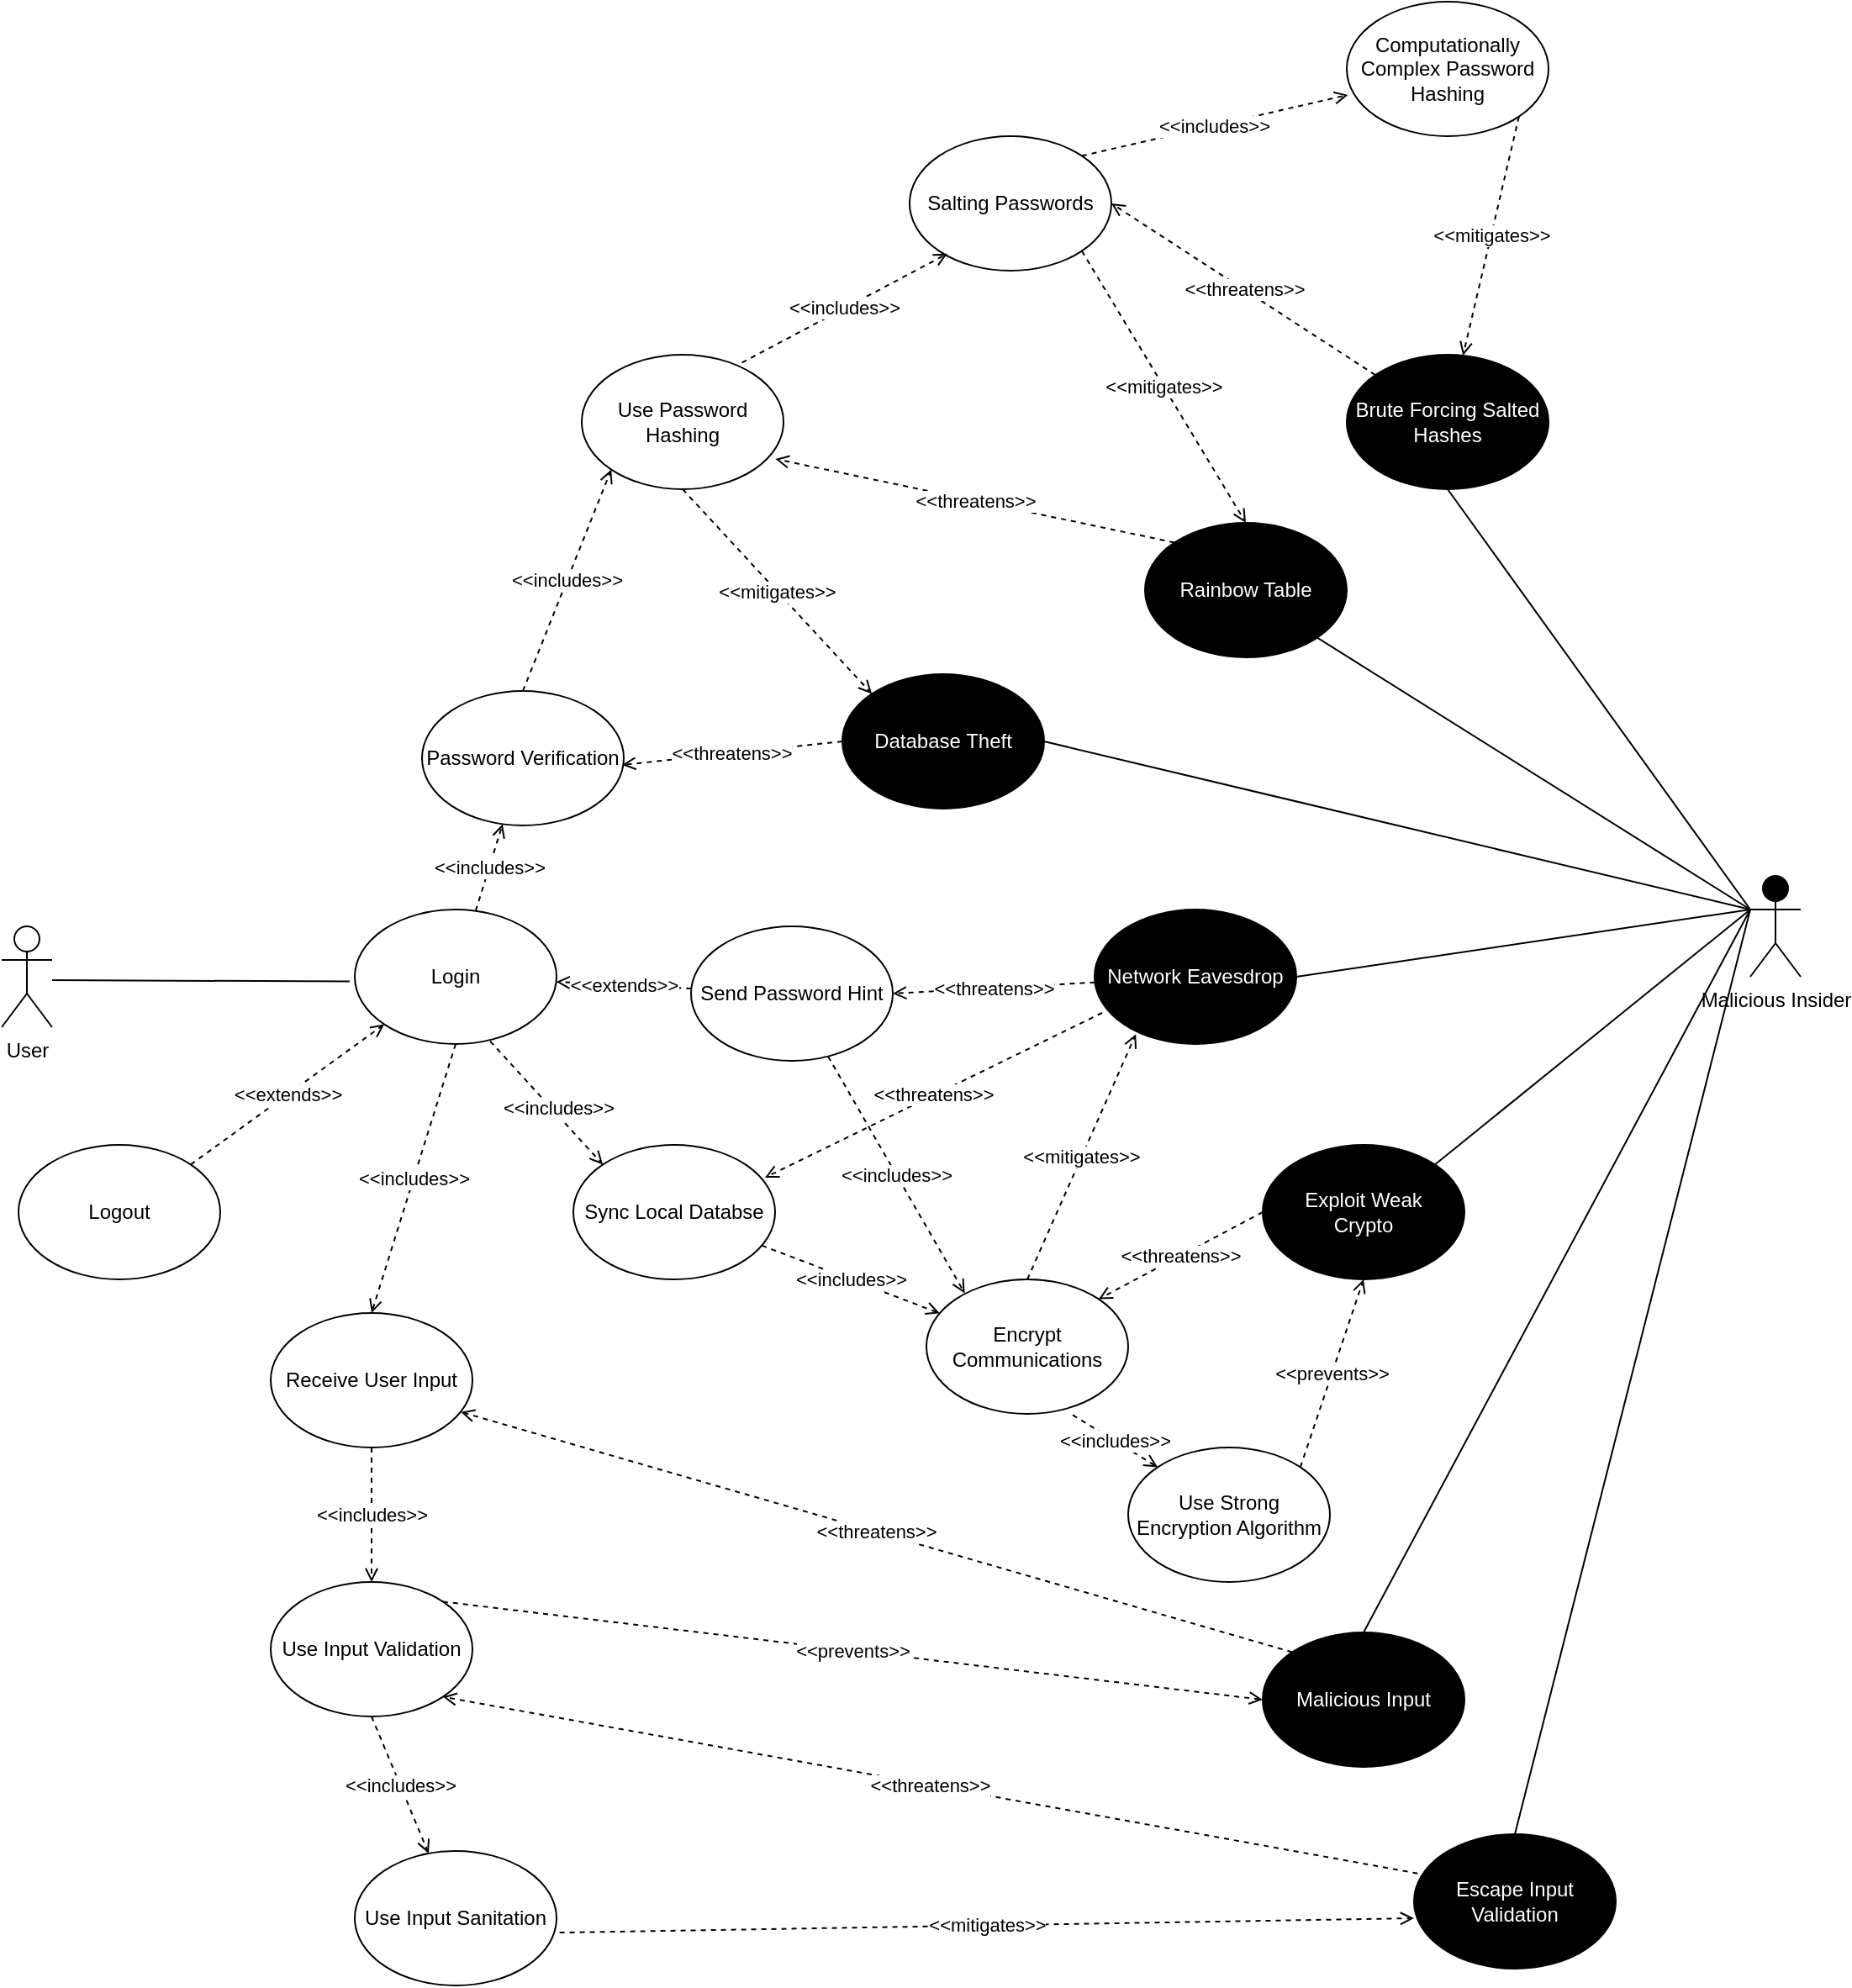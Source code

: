 <mxfile version="15.3.4" type="device"><diagram id="7q6WzZqFf9v9yzIv_zda" name="Use case"><mxGraphModel dx="2062" dy="1837" grid="1" gridSize="10" guides="1" tooltips="1" connect="1" arrows="1" fold="1" page="1" pageScale="1" pageWidth="850" pageHeight="1100" math="0" shadow="0"><root><mxCell id="0"/><mxCell id="1" parent="0"/><mxCell id="SSoZlEEdxV4zL4xD8buy-2" value="User" style="shape=umlActor;verticalLabelPosition=bottom;verticalAlign=top;html=1;outlineConnect=0;fillColor=#FFFFFF;" parent="1" vertex="1"><mxGeometry x="80" y="180" width="30" height="60" as="geometry"/></mxCell><mxCell id="SSoZlEEdxV4zL4xD8buy-3" value="" style="endArrow=none;html=1;entryX=-0.025;entryY=0.535;entryDx=0;entryDy=0;entryPerimeter=0;" parent="1" target="SSoZlEEdxV4zL4xD8buy-4" edge="1"><mxGeometry width="50" height="50" relative="1" as="geometry"><mxPoint x="110" y="212" as="sourcePoint"/><mxPoint x="200" y="212" as="targetPoint"/></mxGeometry></mxCell><mxCell id="okeo2Aa4OqrN3XAgRoa3-2" value="&amp;lt;&amp;lt;includes&amp;gt;&amp;gt;" style="rounded=1;orthogonalLoop=1;jettySize=auto;html=1;dashed=1;strokeWidth=1;endFill=0;endArrow=open;" parent="1" source="SSoZlEEdxV4zL4xD8buy-4" target="DhMdwzladQ45CIdZO0Sp-20" edge="1"><mxGeometry relative="1" as="geometry"/></mxCell><mxCell id="SSoZlEEdxV4zL4xD8buy-4" value="Login" style="ellipse;whiteSpace=wrap;html=1;fillColor=#FFFFFF;" parent="1" vertex="1"><mxGeometry x="290" y="170" width="120" height="80" as="geometry"/></mxCell><mxCell id="SSoZlEEdxV4zL4xD8buy-5" value="Use Input Validation" style="ellipse;whiteSpace=wrap;html=1;fillColor=#FFFFFF;" parent="1" vertex="1"><mxGeometry x="240" y="570" width="120" height="80" as="geometry"/></mxCell><mxCell id="SSoZlEEdxV4zL4xD8buy-10" value="&amp;lt;&amp;lt;includes&amp;gt;&amp;gt;" style="endArrow=open;dashed=1;html=1;endFill=0;strokeWidth=1;exitX=0.5;exitY=1;exitDx=0;exitDy=0;entryX=0.5;entryY=0;entryDx=0;entryDy=0;" parent="1" source="SSoZlEEdxV4zL4xD8buy-4" target="DhMdwzladQ45CIdZO0Sp-15" edge="1"><mxGeometry width="50" height="50" relative="1" as="geometry"><mxPoint x="180" y="340" as="sourcePoint"/><mxPoint x="330" y="350" as="targetPoint"/></mxGeometry></mxCell><mxCell id="okeo2Aa4OqrN3XAgRoa3-1" value="Use Password Hashing" style="ellipse;whiteSpace=wrap;html=1;" parent="1" vertex="1"><mxGeometry x="425" y="-160" width="120" height="80" as="geometry"/></mxCell><mxCell id="ioDEnefXgmzgS2o08ce0-1" value="&amp;lt;&amp;lt;extends&amp;gt;&amp;gt;" style="rounded=1;orthogonalLoop=1;jettySize=auto;html=1;dashed=1;strokeWidth=1;endFill=0;endArrow=open;exitX=1;exitY=0;exitDx=0;exitDy=0;entryX=0;entryY=1;entryDx=0;entryDy=0;" parent="1" source="ioDEnefXgmzgS2o08ce0-2" target="SSoZlEEdxV4zL4xD8buy-4" edge="1"><mxGeometry relative="1" as="geometry"><mxPoint x="480" y="240" as="sourcePoint"/><mxPoint x="440" y="180" as="targetPoint"/></mxGeometry></mxCell><mxCell id="ioDEnefXgmzgS2o08ce0-2" value="Logout" style="ellipse;whiteSpace=wrap;html=1;" parent="1" vertex="1"><mxGeometry x="90" y="310" width="120" height="80" as="geometry"/></mxCell><mxCell id="ioDEnefXgmzgS2o08ce0-4" value="Sync Local Databse" style="ellipse;whiteSpace=wrap;html=1;" parent="1" vertex="1"><mxGeometry x="420" y="310" width="120" height="80" as="geometry"/></mxCell><mxCell id="ioDEnefXgmzgS2o08ce0-5" value="&amp;lt;&amp;lt;includes&amp;gt;&amp;gt;" style="rounded=1;orthogonalLoop=1;jettySize=auto;html=1;dashed=1;strokeWidth=1;endFill=0;endArrow=open;exitX=0.671;exitY=0.979;exitDx=0;exitDy=0;exitPerimeter=0;entryX=0;entryY=0;entryDx=0;entryDy=0;" parent="1" source="SSoZlEEdxV4zL4xD8buy-4" target="ioDEnefXgmzgS2o08ce0-4" edge="1"><mxGeometry x="0.149" y="3" relative="1" as="geometry"><mxPoint x="250" y="170" as="sourcePoint"/><mxPoint x="430" y="360" as="targetPoint"/><mxPoint as="offset"/></mxGeometry></mxCell><mxCell id="ioDEnefXgmzgS2o08ce0-6" value="Send Password Hint" style="ellipse;whiteSpace=wrap;html=1;" parent="1" vertex="1"><mxGeometry x="490" y="180" width="120" height="80" as="geometry"/></mxCell><mxCell id="ioDEnefXgmzgS2o08ce0-7" value="&amp;lt;&amp;lt;extends&amp;gt;&amp;gt;" style="rounded=1;orthogonalLoop=1;jettySize=auto;html=1;dashed=1;strokeWidth=1;endFill=0;endArrow=open;" parent="1" source="ioDEnefXgmzgS2o08ce0-6" target="SSoZlEEdxV4zL4xD8buy-4" edge="1"><mxGeometry relative="1" as="geometry"><mxPoint x="420" y="220" as="sourcePoint"/><mxPoint x="510" y="270" as="targetPoint"/></mxGeometry></mxCell><mxCell id="DhMdwzladQ45CIdZO0Sp-1" value="Rainbow Table" style="ellipse;whiteSpace=wrap;html=1;fillColor=#000000;fontColor=#FFFFFF;" parent="1" vertex="1"><mxGeometry x="760" y="-60" width="120" height="80" as="geometry"/></mxCell><mxCell id="DhMdwzladQ45CIdZO0Sp-2" value="Malicious Insider" style="shape=umlActor;verticalLabelPosition=bottom;verticalAlign=top;html=1;outlineConnect=0;fillColor=#000000;" parent="1" vertex="1"><mxGeometry x="1120" y="150" width="30" height="60" as="geometry"/></mxCell><mxCell id="DhMdwzladQ45CIdZO0Sp-3" value="&amp;lt;&amp;lt;threatens&amp;gt;&amp;gt;" style="rounded=1;orthogonalLoop=1;jettySize=auto;html=1;dashed=1;strokeWidth=1;endFill=0;endArrow=open;exitX=0;exitY=0;exitDx=0;exitDy=0;entryX=0.96;entryY=0.775;entryDx=0;entryDy=0;entryPerimeter=0;" parent="1" source="DhMdwzladQ45CIdZO0Sp-1" target="okeo2Aa4OqrN3XAgRoa3-1" edge="1"><mxGeometry relative="1" as="geometry"><mxPoint x="567.181" y="229.999" as="sourcePoint"/><mxPoint x="670.002" y="164.973" as="targetPoint"/></mxGeometry></mxCell><mxCell id="DhMdwzladQ45CIdZO0Sp-4" value="Salting Passwords" style="ellipse;whiteSpace=wrap;html=1;" parent="1" vertex="1"><mxGeometry x="620" y="-290" width="120" height="80" as="geometry"/></mxCell><mxCell id="DhMdwzladQ45CIdZO0Sp-5" value="&amp;lt;&amp;lt;includes&amp;gt;&amp;gt;" style="rounded=1;orthogonalLoop=1;jettySize=auto;html=1;dashed=1;strokeWidth=1;endFill=0;endArrow=open;exitX=0.794;exitY=0.059;exitDx=0;exitDy=0;exitPerimeter=0;entryX=0.187;entryY=0.874;entryDx=0;entryDy=0;entryPerimeter=0;" parent="1" source="okeo2Aa4OqrN3XAgRoa3-1" target="DhMdwzladQ45CIdZO0Sp-4" edge="1"><mxGeometry relative="1" as="geometry"><mxPoint x="630.001" y="93.533" as="sourcePoint"/><mxPoint x="694.992" y="49.997" as="targetPoint"/></mxGeometry></mxCell><mxCell id="DhMdwzladQ45CIdZO0Sp-6" value="&amp;lt;&amp;lt;mitigates&amp;gt;&amp;gt;" style="rounded=1;orthogonalLoop=1;jettySize=auto;html=1;dashed=1;strokeWidth=1;endFill=0;endArrow=open;exitX=1;exitY=1;exitDx=0;exitDy=0;entryX=0.5;entryY=0;entryDx=0;entryDy=0;" parent="1" source="DhMdwzladQ45CIdZO0Sp-4" target="DhMdwzladQ45CIdZO0Sp-1" edge="1"><mxGeometry relative="1" as="geometry"><mxPoint x="732.84" y="64.8" as="sourcePoint"/><mxPoint x="790" y="20.0" as="targetPoint"/></mxGeometry></mxCell><mxCell id="DhMdwzladQ45CIdZO0Sp-48" style="edgeStyle=none;rounded=0;orthogonalLoop=1;jettySize=auto;html=1;exitX=0.5;exitY=1;exitDx=0;exitDy=0;entryX=0;entryY=0.333;entryDx=0;entryDy=0;entryPerimeter=0;fontColor=#FFFFFF;endArrow=none;endFill=0;" parent="1" source="DhMdwzladQ45CIdZO0Sp-7" target="DhMdwzladQ45CIdZO0Sp-2" edge="1"><mxGeometry relative="1" as="geometry"/></mxCell><mxCell id="DhMdwzladQ45CIdZO0Sp-7" value="Brute Forcing Salted Hashes" style="ellipse;whiteSpace=wrap;html=1;fillColor=#000000;fontColor=#FFFFFF;" parent="1" vertex="1"><mxGeometry x="880" y="-160" width="120" height="80" as="geometry"/></mxCell><mxCell id="DhMdwzladQ45CIdZO0Sp-9" value="&amp;lt;&amp;lt;threatens&amp;gt;&amp;gt;" style="rounded=1;orthogonalLoop=1;jettySize=auto;html=1;dashed=1;strokeWidth=1;endFill=0;endArrow=open;entryX=1;entryY=0.5;entryDx=0;entryDy=0;" parent="1" source="DhMdwzladQ45CIdZO0Sp-7" target="DhMdwzladQ45CIdZO0Sp-4" edge="1"><mxGeometry relative="1" as="geometry"><mxPoint x="872.374" y="59.716" as="sourcePoint"/><mxPoint x="800" y="60" as="targetPoint"/></mxGeometry></mxCell><mxCell id="DhMdwzladQ45CIdZO0Sp-10" value="Computationally Complex Password Hashing" style="ellipse;whiteSpace=wrap;html=1;" parent="1" vertex="1"><mxGeometry x="880" y="-370" width="120" height="80" as="geometry"/></mxCell><mxCell id="DhMdwzladQ45CIdZO0Sp-12" value="&amp;lt;&amp;lt;mitigates&amp;gt;&amp;gt;" style="rounded=1;orthogonalLoop=1;jettySize=auto;html=1;dashed=1;strokeWidth=1;endFill=0;endArrow=open;exitX=1;exitY=1;exitDx=0;exitDy=0;" parent="1" source="DhMdwzladQ45CIdZO0Sp-10" target="DhMdwzladQ45CIdZO0Sp-7" edge="1"><mxGeometry relative="1" as="geometry"><mxPoint x="882.426" y="-189.996" as="sourcePoint"/><mxPoint x="930" y="-78.28" as="targetPoint"/></mxGeometry></mxCell><mxCell id="DhMdwzladQ45CIdZO0Sp-13" value="&amp;lt;&amp;lt;includes&amp;gt;&amp;gt;" style="rounded=1;orthogonalLoop=1;jettySize=auto;html=1;dashed=1;strokeWidth=1;endFill=0;endArrow=open;exitX=1;exitY=0;exitDx=0;exitDy=0;entryX=0.006;entryY=0.693;entryDx=0;entryDy=0;entryPerimeter=0;" parent="1" source="DhMdwzladQ45CIdZO0Sp-4" target="DhMdwzladQ45CIdZO0Sp-10" edge="1"><mxGeometry relative="1" as="geometry"><mxPoint x="732.84" y="-45.2" as="sourcePoint"/><mxPoint x="780" y="-90.0" as="targetPoint"/></mxGeometry></mxCell><mxCell id="DhMdwzladQ45CIdZO0Sp-15" value="Receive User Input" style="ellipse;whiteSpace=wrap;html=1;fillColor=#FFFFFF;" parent="1" vertex="1"><mxGeometry x="240" y="410" width="120" height="80" as="geometry"/></mxCell><mxCell id="DhMdwzladQ45CIdZO0Sp-16" value="Malicious Input" style="ellipse;whiteSpace=wrap;html=1;fillColor=#000000;fontColor=#FFFFFF;" parent="1" vertex="1"><mxGeometry x="830" y="600" width="120" height="80" as="geometry"/></mxCell><mxCell id="DhMdwzladQ45CIdZO0Sp-17" value="&amp;lt;&amp;lt;includes&amp;gt;&amp;gt;" style="rounded=1;orthogonalLoop=1;jettySize=auto;html=1;dashed=1;strokeWidth=1;endFill=0;endArrow=open;exitX=0.5;exitY=1;exitDx=0;exitDy=0;entryX=0.5;entryY=0;entryDx=0;entryDy=0;" parent="1" source="DhMdwzladQ45CIdZO0Sp-15" target="SSoZlEEdxV4zL4xD8buy-5" edge="1"><mxGeometry relative="1" as="geometry"><mxPoint x="350.0" y="664.8" as="sourcePoint"/><mxPoint x="397.16" y="620.0" as="targetPoint"/></mxGeometry></mxCell><mxCell id="DhMdwzladQ45CIdZO0Sp-18" value="&amp;lt;&amp;lt;threatens&amp;gt;&amp;gt;" style="rounded=1;orthogonalLoop=1;jettySize=auto;html=1;dashed=1;strokeWidth=1;endFill=0;endArrow=open;exitX=0;exitY=0;exitDx=0;exitDy=0;entryX=0.943;entryY=0.736;entryDx=0;entryDy=0;entryPerimeter=0;" parent="1" source="DhMdwzladQ45CIdZO0Sp-16" target="DhMdwzladQ45CIdZO0Sp-15" edge="1"><mxGeometry relative="1" as="geometry"><mxPoint x="472.374" y="469.716" as="sourcePoint"/><mxPoint x="360.0" y="450" as="targetPoint"/></mxGeometry></mxCell><mxCell id="DhMdwzladQ45CIdZO0Sp-19" value="&amp;lt;&amp;lt;prevents&amp;gt;&amp;gt;" style="rounded=1;orthogonalLoop=1;jettySize=auto;html=1;dashed=1;strokeWidth=1;endFill=0;endArrow=open;exitX=1;exitY=0;exitDx=0;exitDy=0;entryX=0;entryY=0.5;entryDx=0;entryDy=0;" parent="1" source="SSoZlEEdxV4zL4xD8buy-5" target="DhMdwzladQ45CIdZO0Sp-16" edge="1"><mxGeometry relative="1" as="geometry"><mxPoint x="642.426" y="520.004" as="sourcePoint"/><mxPoint x="690" y="631.72" as="targetPoint"/></mxGeometry></mxCell><mxCell id="DhMdwzladQ45CIdZO0Sp-20" value="Password Verification" style="ellipse;whiteSpace=wrap;html=1;" parent="1" vertex="1"><mxGeometry x="330" y="40" width="120" height="80" as="geometry"/></mxCell><mxCell id="DhMdwzladQ45CIdZO0Sp-21" value="Database Theft" style="ellipse;whiteSpace=wrap;html=1;fillColor=#000000;fontColor=#FFFFFF;" parent="1" vertex="1"><mxGeometry x="580" y="30" width="120" height="80" as="geometry"/></mxCell><mxCell id="DhMdwzladQ45CIdZO0Sp-22" value="&amp;lt;&amp;lt;threatens&amp;gt;&amp;gt;" style="rounded=1;orthogonalLoop=1;jettySize=auto;html=1;dashed=1;strokeWidth=1;endFill=0;endArrow=open;exitX=0;exitY=0.5;exitDx=0;exitDy=0;entryX=0.992;entryY=0.55;entryDx=0;entryDy=0;entryPerimeter=0;" parent="1" source="DhMdwzladQ45CIdZO0Sp-21" target="DhMdwzladQ45CIdZO0Sp-20" edge="1"><mxGeometry relative="1" as="geometry"><mxPoint x="650.0" y="146.16" as="sourcePoint"/><mxPoint x="589.64" y="130" as="targetPoint"/></mxGeometry></mxCell><mxCell id="DhMdwzladQ45CIdZO0Sp-23" value="&amp;lt;&amp;lt;includes&amp;gt;&amp;gt;" style="rounded=1;orthogonalLoop=1;jettySize=auto;html=1;dashed=1;strokeWidth=1;endFill=0;endArrow=open;exitX=0.5;exitY=0;exitDx=0;exitDy=0;entryX=0;entryY=1;entryDx=0;entryDy=0;" parent="1" source="DhMdwzladQ45CIdZO0Sp-20" target="okeo2Aa4OqrN3XAgRoa3-1" edge="1"><mxGeometry relative="1" as="geometry"><mxPoint x="408.941" y="196.86" as="sourcePoint"/><mxPoint x="600" y="200" as="targetPoint"/></mxGeometry></mxCell><mxCell id="DhMdwzladQ45CIdZO0Sp-25" value="&amp;lt;&amp;lt;mitigates&amp;gt;&amp;gt;" style="rounded=1;orthogonalLoop=1;jettySize=auto;html=1;dashed=1;strokeWidth=1;endFill=0;endArrow=open;exitX=0.5;exitY=1;exitDx=0;exitDy=0;entryX=0;entryY=0;entryDx=0;entryDy=0;" parent="1" source="okeo2Aa4OqrN3XAgRoa3-1" target="DhMdwzladQ45CIdZO0Sp-21" edge="1"><mxGeometry relative="1" as="geometry"><mxPoint x="829.996" y="140.004" as="sourcePoint"/><mxPoint x="897.57" y="301.72" as="targetPoint"/></mxGeometry></mxCell><mxCell id="DhMdwzladQ45CIdZO0Sp-27" value="Escape Input Validation" style="ellipse;whiteSpace=wrap;html=1;fillColor=#000000;fontColor=#FFFFFF;" parent="1" vertex="1"><mxGeometry x="920" y="720" width="120" height="80" as="geometry"/></mxCell><mxCell id="DhMdwzladQ45CIdZO0Sp-28" value="&amp;lt;&amp;lt;threatens&amp;gt;&amp;gt;" style="rounded=1;orthogonalLoop=1;jettySize=auto;html=1;dashed=1;strokeWidth=1;endFill=0;endArrow=open;exitX=0.018;exitY=0.292;exitDx=0;exitDy=0;entryX=1;entryY=1;entryDx=0;entryDy=0;exitPerimeter=0;" parent="1" source="DhMdwzladQ45CIdZO0Sp-27" target="SSoZlEEdxV4zL4xD8buy-5" edge="1"><mxGeometry relative="1" as="geometry"><mxPoint x="690.004" y="691.416" as="sourcePoint"/><mxPoint x="545.59" y="628.58" as="targetPoint"/></mxGeometry></mxCell><mxCell id="DhMdwzladQ45CIdZO0Sp-29" value="Use Input Sanitation" style="ellipse;whiteSpace=wrap;html=1;fillColor=#FFFFFF;" parent="1" vertex="1"><mxGeometry x="290" y="730" width="120" height="80" as="geometry"/></mxCell><mxCell id="DhMdwzladQ45CIdZO0Sp-30" value="&amp;lt;&amp;lt;includes&amp;gt;&amp;gt;" style="rounded=1;orthogonalLoop=1;jettySize=auto;html=1;dashed=1;strokeWidth=1;endFill=0;endArrow=open;exitX=0.5;exitY=1;exitDx=0;exitDy=0;" parent="1" source="SSoZlEEdxV4zL4xD8buy-5" target="DhMdwzladQ45CIdZO0Sp-29" edge="1"><mxGeometry relative="1" as="geometry"><mxPoint x="355" y="680" as="sourcePoint"/><mxPoint x="195.0" y="720" as="targetPoint"/></mxGeometry></mxCell><mxCell id="DhMdwzladQ45CIdZO0Sp-33" value="&amp;lt;&amp;lt;mitigates&amp;gt;&amp;gt;" style="rounded=1;orthogonalLoop=1;jettySize=auto;html=1;dashed=1;strokeWidth=1;endFill=0;endArrow=open;exitX=1.015;exitY=0.607;exitDx=0;exitDy=0;exitPerimeter=0;" parent="1" source="DhMdwzladQ45CIdZO0Sp-29" edge="1"><mxGeometry relative="1" as="geometry"><mxPoint x="479.996" y="883.436" as="sourcePoint"/><mxPoint x="920" y="770" as="targetPoint"/></mxGeometry></mxCell><mxCell id="DhMdwzladQ45CIdZO0Sp-34" value="Network Eavesdrop" style="ellipse;whiteSpace=wrap;html=1;fillColor=#000000;fontColor=#FFFFFF;" parent="1" vertex="1"><mxGeometry x="730" y="170" width="120" height="80" as="geometry"/></mxCell><mxCell id="DhMdwzladQ45CIdZO0Sp-35" value="&amp;lt;&amp;lt;threatens&amp;gt;&amp;gt;" style="rounded=1;orthogonalLoop=1;jettySize=auto;html=1;dashed=1;strokeWidth=1;endFill=0;endArrow=open;entryX=1;entryY=0.5;entryDx=0;entryDy=0;" parent="1" source="DhMdwzladQ45CIdZO0Sp-34" target="ioDEnefXgmzgS2o08ce0-6" edge="1"><mxGeometry relative="1" as="geometry"><mxPoint x="720" y="300" as="sourcePoint"/><mxPoint x="609.996" y="260.004" as="targetPoint"/></mxGeometry></mxCell><mxCell id="DhMdwzladQ45CIdZO0Sp-36" value="Encrypt Communications" style="ellipse;whiteSpace=wrap;html=1;" parent="1" vertex="1"><mxGeometry x="630" y="390" width="120" height="80" as="geometry"/></mxCell><mxCell id="DhMdwzladQ45CIdZO0Sp-37" value="Use Strong Encryption Algorithm" style="ellipse;whiteSpace=wrap;html=1;" parent="1" vertex="1"><mxGeometry x="750" y="490" width="120" height="80" as="geometry"/></mxCell><mxCell id="DhMdwzladQ45CIdZO0Sp-38" value="Exploit Weak &lt;br&gt;Crypto" style="ellipse;whiteSpace=wrap;html=1;fillColor=#000000;fontColor=#FFFFFF;" parent="1" vertex="1"><mxGeometry x="830" y="310" width="120" height="80" as="geometry"/></mxCell><mxCell id="DhMdwzladQ45CIdZO0Sp-39" value="&amp;lt;&amp;lt;threatens&amp;gt;&amp;gt;" style="rounded=1;orthogonalLoop=1;jettySize=auto;html=1;dashed=1;strokeWidth=1;endFill=0;endArrow=open;exitX=0;exitY=0.5;exitDx=0;exitDy=0;entryX=1;entryY=0;entryDx=0;entryDy=0;" parent="1" source="DhMdwzladQ45CIdZO0Sp-38" target="DhMdwzladQ45CIdZO0Sp-36" edge="1"><mxGeometry relative="1" as="geometry"><mxPoint x="860.003" y="333.96" as="sourcePoint"/><mxPoint x="716" y="440" as="targetPoint"/></mxGeometry></mxCell><mxCell id="DhMdwzladQ45CIdZO0Sp-40" value="&amp;lt;&amp;lt;prevents&amp;gt;&amp;gt;" style="rounded=1;orthogonalLoop=1;jettySize=auto;html=1;dashed=1;strokeWidth=1;endFill=0;endArrow=open;exitX=1;exitY=0;exitDx=0;exitDy=0;entryX=0.5;entryY=1;entryDx=0;entryDy=0;" parent="1" source="DhMdwzladQ45CIdZO0Sp-37" target="DhMdwzladQ45CIdZO0Sp-38" edge="1"><mxGeometry relative="1" as="geometry"><mxPoint x="917.426" y="533.436" as="sourcePoint"/><mxPoint x="1122.574" y="530.004" as="targetPoint"/></mxGeometry></mxCell><mxCell id="DhMdwzladQ45CIdZO0Sp-41" value="&amp;lt;&amp;lt;includes&amp;gt;&amp;gt;" style="rounded=1;orthogonalLoop=1;jettySize=auto;html=1;dashed=1;strokeWidth=1;endFill=0;endArrow=open;exitX=0.725;exitY=1.008;exitDx=0;exitDy=0;exitPerimeter=0;entryX=0;entryY=0;entryDx=0;entryDy=0;" parent="1" source="DhMdwzladQ45CIdZO0Sp-36" target="DhMdwzladQ45CIdZO0Sp-37" edge="1"><mxGeometry relative="1" as="geometry"><mxPoint x="651.72" y="560" as="sourcePoint"/><mxPoint x="628.271" y="700.239" as="targetPoint"/></mxGeometry></mxCell><mxCell id="DhMdwzladQ45CIdZO0Sp-43" value="&amp;lt;&amp;lt;includes&amp;gt;&amp;gt;" style="rounded=1;orthogonalLoop=1;jettySize=auto;html=1;dashed=1;strokeWidth=1;endFill=0;endArrow=open;entryX=0.19;entryY=0.103;entryDx=0;entryDy=0;entryPerimeter=0;" parent="1" source="ioDEnefXgmzgS2o08ce0-6" target="DhMdwzladQ45CIdZO0Sp-36" edge="1"><mxGeometry relative="1" as="geometry"><mxPoint x="681.72" y="320" as="sourcePoint"/><mxPoint x="658.271" y="460.239" as="targetPoint"/></mxGeometry></mxCell><mxCell id="DhMdwzladQ45CIdZO0Sp-44" value="&amp;lt;&amp;lt;mitigates&amp;gt;&amp;gt;" style="rounded=1;orthogonalLoop=1;jettySize=auto;html=1;dashed=1;strokeWidth=1;endFill=0;endArrow=open;exitX=0.5;exitY=0;exitDx=0;exitDy=0;entryX=0.205;entryY=0.926;entryDx=0;entryDy=0;entryPerimeter=0;" parent="1" source="DhMdwzladQ45CIdZO0Sp-36" target="DhMdwzladQ45CIdZO0Sp-34" edge="1"><mxGeometry relative="1" as="geometry"><mxPoint x="750" y="290" as="sourcePoint"/><mxPoint x="787.574" y="411.716" as="targetPoint"/></mxGeometry></mxCell><mxCell id="DhMdwzladQ45CIdZO0Sp-46" value="&amp;lt;&amp;lt;includes&amp;gt;&amp;gt;" style="rounded=1;orthogonalLoop=1;jettySize=auto;html=1;dashed=1;strokeWidth=1;endFill=0;endArrow=open;" parent="1" source="ioDEnefXgmzgS2o08ce0-4" target="DhMdwzladQ45CIdZO0Sp-36" edge="1"><mxGeometry relative="1" as="geometry"><mxPoint x="558.427" y="420.004" as="sourcePoint"/><mxPoint x="590" y="528.95" as="targetPoint"/></mxGeometry></mxCell><mxCell id="DhMdwzladQ45CIdZO0Sp-47" value="&amp;lt;&amp;lt;threatens&amp;gt;&amp;gt;" style="rounded=1;orthogonalLoop=1;jettySize=auto;html=1;dashed=1;strokeWidth=1;endFill=0;endArrow=open;entryX=0.95;entryY=0.243;entryDx=0;entryDy=0;exitX=0.038;exitY=0.768;exitDx=0;exitDy=0;exitPerimeter=0;entryPerimeter=0;" parent="1" source="DhMdwzladQ45CIdZO0Sp-34" target="ioDEnefXgmzgS2o08ce0-4" edge="1"><mxGeometry relative="1" as="geometry"><mxPoint x="730.0" y="346.712" as="sourcePoint"/><mxPoint x="619.78" y="353.29" as="targetPoint"/></mxGeometry></mxCell><mxCell id="DhMdwzladQ45CIdZO0Sp-49" style="edgeStyle=none;rounded=0;orthogonalLoop=1;jettySize=auto;html=1;exitX=1;exitY=0.5;exitDx=0;exitDy=0;fontColor=#FFFFFF;endArrow=none;endFill=0;" parent="1" source="DhMdwzladQ45CIdZO0Sp-21" edge="1"><mxGeometry relative="1" as="geometry"><mxPoint x="870" y="-20" as="sourcePoint"/><mxPoint x="1120" y="170" as="targetPoint"/></mxGeometry></mxCell><mxCell id="DhMdwzladQ45CIdZO0Sp-50" style="edgeStyle=none;rounded=0;orthogonalLoop=1;jettySize=auto;html=1;exitX=1;exitY=1;exitDx=0;exitDy=0;fontColor=#FFFFFF;endArrow=none;endFill=0;" parent="1" source="DhMdwzladQ45CIdZO0Sp-1" edge="1"><mxGeometry relative="1" as="geometry"><mxPoint x="925" y="20" as="sourcePoint"/><mxPoint x="1120" y="170" as="targetPoint"/></mxGeometry></mxCell><mxCell id="DhMdwzladQ45CIdZO0Sp-51" style="edgeStyle=none;rounded=0;orthogonalLoop=1;jettySize=auto;html=1;fontColor=#FFFFFF;endArrow=none;endFill=0;entryX=1;entryY=0.5;entryDx=0;entryDy=0;" parent="1" target="DhMdwzladQ45CIdZO0Sp-34" edge="1"><mxGeometry relative="1" as="geometry"><mxPoint x="1120" y="170" as="sourcePoint"/><mxPoint x="1400" y="360" as="targetPoint"/></mxGeometry></mxCell><mxCell id="DhMdwzladQ45CIdZO0Sp-52" style="edgeStyle=none;rounded=0;orthogonalLoop=1;jettySize=auto;html=1;fontColor=#FFFFFF;endArrow=none;endFill=0;entryX=1;entryY=0;entryDx=0;entryDy=0;" parent="1" target="DhMdwzladQ45CIdZO0Sp-38" edge="1"><mxGeometry relative="1" as="geometry"><mxPoint x="1120" y="170" as="sourcePoint"/><mxPoint x="1500" y="340" as="targetPoint"/></mxGeometry></mxCell><mxCell id="DhMdwzladQ45CIdZO0Sp-54" style="edgeStyle=none;rounded=0;orthogonalLoop=1;jettySize=auto;html=1;fontColor=#FFFFFF;endArrow=none;endFill=0;entryX=0.5;entryY=0;entryDx=0;entryDy=0;" parent="1" target="DhMdwzladQ45CIdZO0Sp-16" edge="1"><mxGeometry relative="1" as="geometry"><mxPoint x="1120" y="170" as="sourcePoint"/><mxPoint x="1550" y="410" as="targetPoint"/></mxGeometry></mxCell><mxCell id="DhMdwzladQ45CIdZO0Sp-55" style="edgeStyle=none;rounded=0;orthogonalLoop=1;jettySize=auto;html=1;fontColor=#FFFFFF;endArrow=none;endFill=0;entryX=0.5;entryY=0;entryDx=0;entryDy=0;" parent="1" target="DhMdwzladQ45CIdZO0Sp-27" edge="1"><mxGeometry relative="1" as="geometry"><mxPoint x="1120" y="170" as="sourcePoint"/><mxPoint x="1070" y="570" as="targetPoint"/></mxGeometry></mxCell></root></mxGraphModel></diagram></mxfile>